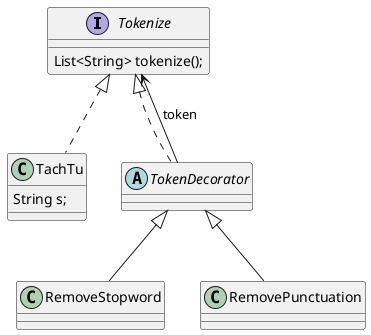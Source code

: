 @startuml
'https://plantuml.com/sequence-diagram

interface Tokenize{
    List<String> tokenize();
}

class TachTu{
    String s;
}
abstract TokenDecorator

Tokenize <|.. TachTu
Tokenize <|.. TokenDecorator
TokenDecorator --> Tokenize : token
TokenDecorator <|-- RemoveStopword
TokenDecorator <|-- RemovePunctuation



@enduml